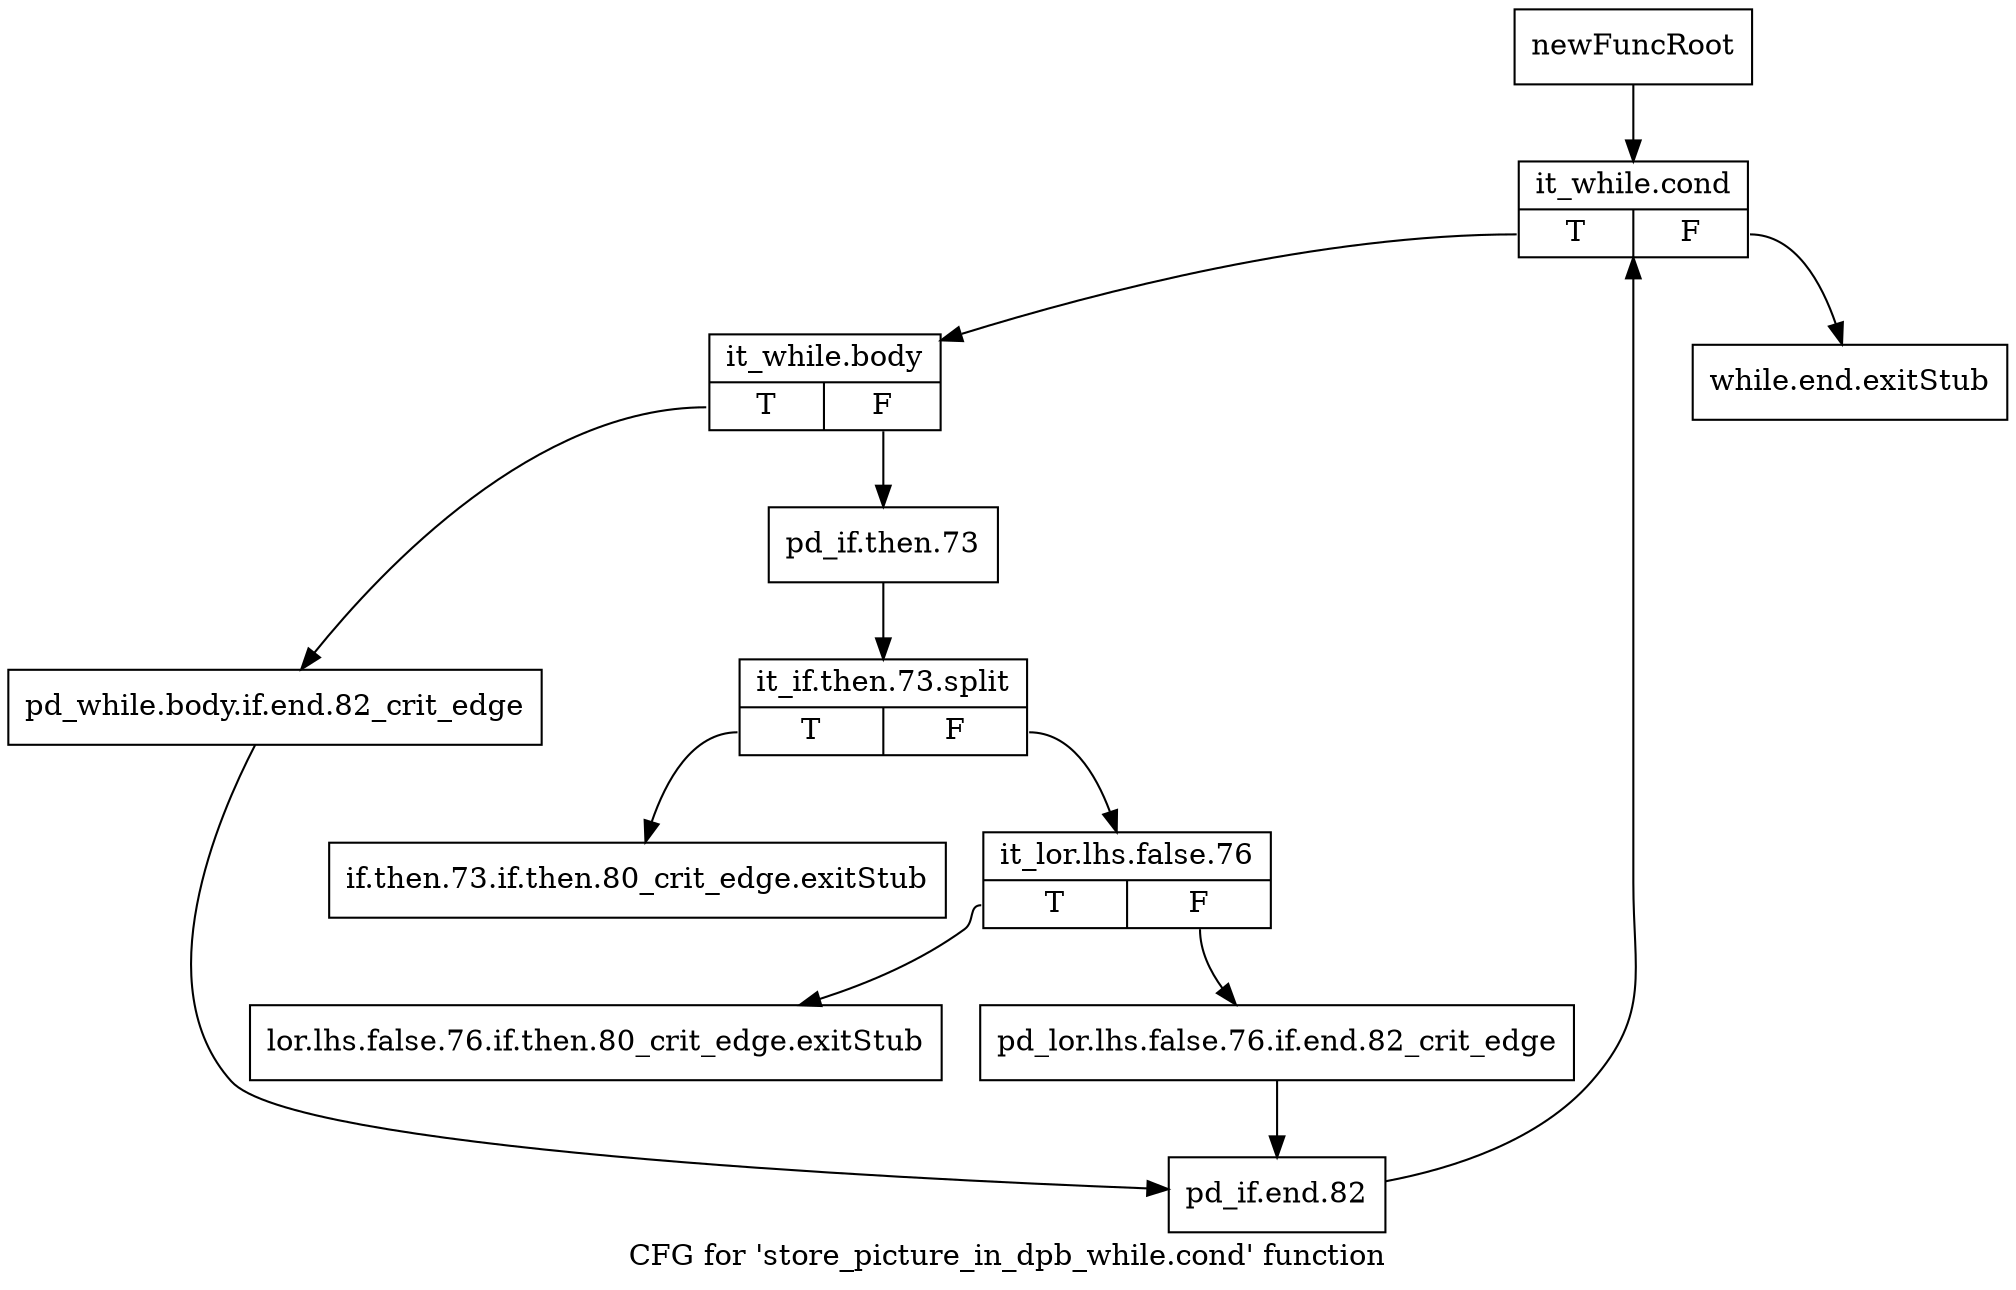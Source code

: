 digraph "CFG for 'store_picture_in_dpb_while.cond' function" {
	label="CFG for 'store_picture_in_dpb_while.cond' function";

	Node0x26f3860 [shape=record,label="{newFuncRoot}"];
	Node0x26f3860 -> Node0x26f39a0;
	Node0x26f38b0 [shape=record,label="{while.end.exitStub}"];
	Node0x26f3900 [shape=record,label="{if.then.73.if.then.80_crit_edge.exitStub}"];
	Node0x26f3950 [shape=record,label="{lor.lhs.false.76.if.then.80_crit_edge.exitStub}"];
	Node0x26f39a0 [shape=record,label="{it_while.cond|{<s0>T|<s1>F}}"];
	Node0x26f39a0:s0 -> Node0x26f39f0;
	Node0x26f39a0:s1 -> Node0x26f38b0;
	Node0x26f39f0 [shape=record,label="{it_while.body|{<s0>T|<s1>F}}"];
	Node0x26f39f0:s0 -> Node0x26f3b30;
	Node0x26f39f0:s1 -> Node0x26f3a40;
	Node0x26f3a40 [shape=record,label="{pd_if.then.73}"];
	Node0x26f3a40 -> Node0x357dc80;
	Node0x357dc80 [shape=record,label="{it_if.then.73.split|{<s0>T|<s1>F}}"];
	Node0x357dc80:s0 -> Node0x26f3900;
	Node0x357dc80:s1 -> Node0x26f3a90;
	Node0x26f3a90 [shape=record,label="{it_lor.lhs.false.76|{<s0>T|<s1>F}}"];
	Node0x26f3a90:s0 -> Node0x26f3950;
	Node0x26f3a90:s1 -> Node0x26f3ae0;
	Node0x26f3ae0 [shape=record,label="{pd_lor.lhs.false.76.if.end.82_crit_edge}"];
	Node0x26f3ae0 -> Node0x26f3b80;
	Node0x26f3b30 [shape=record,label="{pd_while.body.if.end.82_crit_edge}"];
	Node0x26f3b30 -> Node0x26f3b80;
	Node0x26f3b80 [shape=record,label="{pd_if.end.82}"];
	Node0x26f3b80 -> Node0x26f39a0;
}
